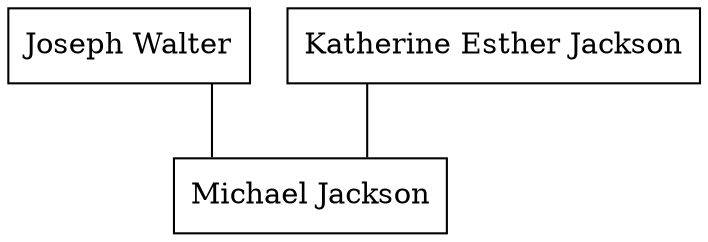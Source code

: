 
digraph
{
splines = ortho;
MichaelJacksonc679d0b475de43658faef69b80cd0d4e [shape=box, label = "Michael Jackson", color = black];
JosephWalter6721326e1153473b97df2a1d116b847a [shape=box, label = "Joseph Walter", color = black];
KatherineEstherJacksonfe580cd3591d4683aea2c9fe3b33faa2 [shape=box, label = "Katherine Esther Jackson", color = black];

JosephWalter6721326e1153473b97df2a1d116b847a -> MichaelJacksonc679d0b475de43658faef69b80cd0d4e [dir=none];
KatherineEstherJacksonfe580cd3591d4683aea2c9fe3b33faa2 -> MichaelJacksonc679d0b475de43658faef69b80cd0d4e [dir=none];
}